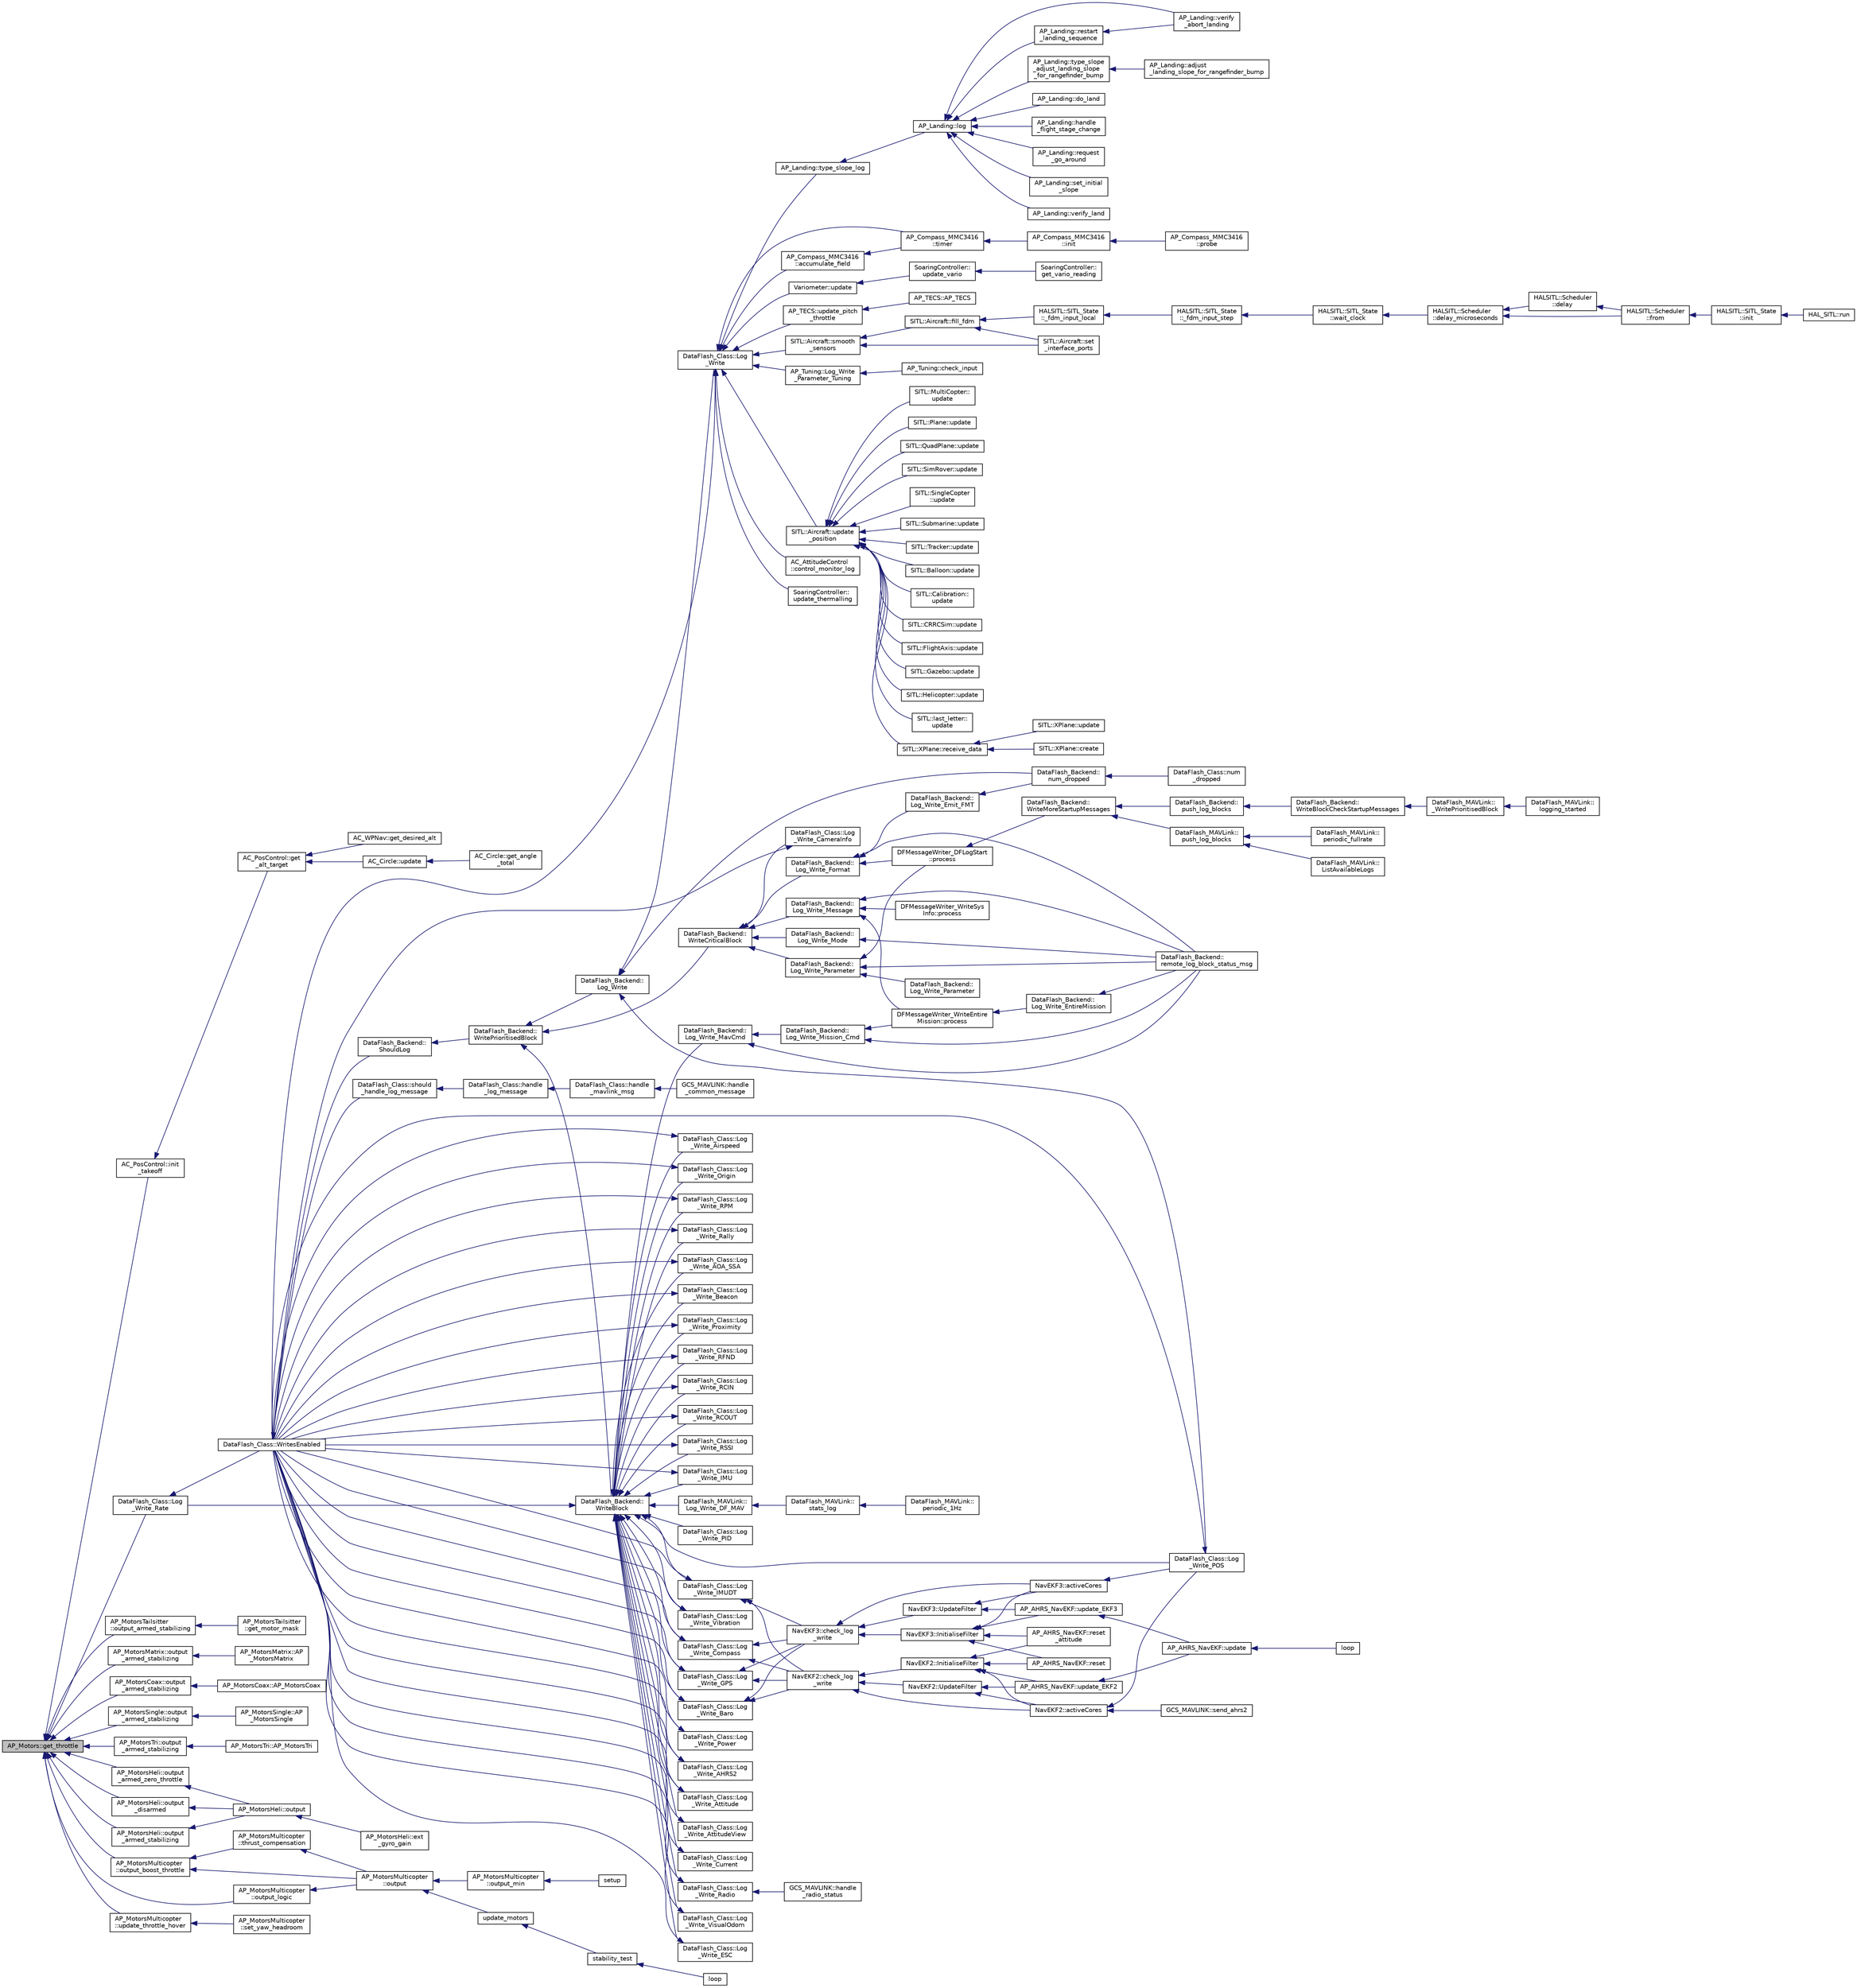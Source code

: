 digraph "AP_Motors::get_throttle"
{
 // INTERACTIVE_SVG=YES
  edge [fontname="Helvetica",fontsize="10",labelfontname="Helvetica",labelfontsize="10"];
  node [fontname="Helvetica",fontsize="10",shape=record];
  rankdir="LR";
  Node1 [label="AP_Motors::get_throttle",height=0.2,width=0.4,color="black", fillcolor="grey75", style="filled", fontcolor="black"];
  Node1 -> Node2 [dir="back",color="midnightblue",fontsize="10",style="solid",fontname="Helvetica"];
  Node2 [label="AC_PosControl::init\l_takeoff",height=0.2,width=0.4,color="black", fillcolor="white", style="filled",URL="$classAC__PosControl.html#abd590af4985586d33e4623adf76e7536",tooltip="init_takeoff - initialises target altitude if we are taking off "];
  Node2 -> Node3 [dir="back",color="midnightblue",fontsize="10",style="solid",fontname="Helvetica"];
  Node3 [label="AC_PosControl::get\l_alt_target",height=0.2,width=0.4,color="black", fillcolor="white", style="filled",URL="$classAC__PosControl.html#a9113b44ed876dd2d9a326eb59f3d625a"];
  Node3 -> Node4 [dir="back",color="midnightblue",fontsize="10",style="solid",fontname="Helvetica"];
  Node4 [label="AC_WPNav::get_desired_alt",height=0.2,width=0.4,color="black", fillcolor="white", style="filled",URL="$classAC__WPNav.html#a8542028b741ca81881b9e00d42cc2eea",tooltip="get_desired_alt - get desired altitude (in cm above home) from loiter or wp controller which should b..."];
  Node3 -> Node5 [dir="back",color="midnightblue",fontsize="10",style="solid",fontname="Helvetica"];
  Node5 [label="AC_Circle::update",height=0.2,width=0.4,color="black", fillcolor="white", style="filled",URL="$classAC__Circle.html#ad28205982ae7bc5f1e72f5285696c99b",tooltip="update - update circle controller "];
  Node5 -> Node6 [dir="back",color="midnightblue",fontsize="10",style="solid",fontname="Helvetica"];
  Node6 [label="AC_Circle::get_angle\l_total",height=0.2,width=0.4,color="black", fillcolor="white", style="filled",URL="$classAC__Circle.html#a176fe6b798510eb180d35f62d7f6487c",tooltip="get_angle_total - return total angle in radians that vehicle has circled "];
  Node1 -> Node7 [dir="back",color="midnightblue",fontsize="10",style="solid",fontname="Helvetica"];
  Node7 [label="DataFlash_Class::Log\l_Write_Rate",height=0.2,width=0.4,color="black", fillcolor="white", style="filled",URL="$classDataFlash__Class.html#a5db08f0e524269d5b88c5919424af11c"];
  Node7 -> Node8 [dir="back",color="midnightblue",fontsize="10",style="solid",fontname="Helvetica"];
  Node8 [label="DataFlash_Class::WritesEnabled",height=0.2,width=0.4,color="black", fillcolor="white", style="filled",URL="$classDataFlash__Class.html#a680528ccef337901407a125439e1f397"];
  Node8 -> Node9 [dir="back",color="midnightblue",fontsize="10",style="solid",fontname="Helvetica"];
  Node9 [label="DataFlash_Backend::\lShouldLog",height=0.2,width=0.4,color="black", fillcolor="white", style="filled",URL="$classDataFlash__Backend.html#ae29c274eff677e46bb9e404656194789"];
  Node9 -> Node10 [dir="back",color="midnightblue",fontsize="10",style="solid",fontname="Helvetica"];
  Node10 [label="DataFlash_Backend::\lWritePrioritisedBlock",height=0.2,width=0.4,color="black", fillcolor="white", style="filled",URL="$classDataFlash__Backend.html#a70bd07e118265442caab0d742cb06abc"];
  Node10 -> Node11 [dir="back",color="midnightblue",fontsize="10",style="solid",fontname="Helvetica"];
  Node11 [label="DataFlash_Backend::\lLog_Write",height=0.2,width=0.4,color="black", fillcolor="white", style="filled",URL="$classDataFlash__Backend.html#a701111d46c96bfab23971267f325ddd3"];
  Node11 -> Node12 [dir="back",color="midnightblue",fontsize="10",style="solid",fontname="Helvetica"];
  Node12 [label="DataFlash_Class::Log\l_Write",height=0.2,width=0.4,color="black", fillcolor="white", style="filled",URL="$classDataFlash__Class.html#a379c836ed19feeac263fcd994b60226b"];
  Node12 -> Node13 [dir="back",color="midnightblue",fontsize="10",style="solid",fontname="Helvetica"];
  Node13 [label="AC_AttitudeControl\l::control_monitor_log",height=0.2,width=0.4,color="black", fillcolor="white", style="filled",URL="$classAC__AttitudeControl.html#a24124a33c8cd7a9cd575d0c16a1e2d5b"];
  Node12 -> Node14 [dir="back",color="midnightblue",fontsize="10",style="solid",fontname="Helvetica"];
  Node14 [label="AP_Compass_MMC3416\l::timer",height=0.2,width=0.4,color="black", fillcolor="white", style="filled",URL="$classAP__Compass__MMC3416.html#a8b5b61173af45f3892c51bbeda783190"];
  Node14 -> Node15 [dir="back",color="midnightblue",fontsize="10",style="solid",fontname="Helvetica"];
  Node15 [label="AP_Compass_MMC3416\l::init",height=0.2,width=0.4,color="black", fillcolor="white", style="filled",URL="$classAP__Compass__MMC3416.html#af9749d12b13a50641e4c2b7b8b702ac2"];
  Node15 -> Node16 [dir="back",color="midnightblue",fontsize="10",style="solid",fontname="Helvetica"];
  Node16 [label="AP_Compass_MMC3416\l::probe",height=0.2,width=0.4,color="black", fillcolor="white", style="filled",URL="$classAP__Compass__MMC3416.html#a45317bd66ff02b0b69e17221ff572261"];
  Node12 -> Node17 [dir="back",color="midnightblue",fontsize="10",style="solid",fontname="Helvetica"];
  Node17 [label="AP_Compass_MMC3416\l::accumulate_field",height=0.2,width=0.4,color="black", fillcolor="white", style="filled",URL="$classAP__Compass__MMC3416.html#aa81525e474696e469db55ad9712a1b4f"];
  Node17 -> Node14 [dir="back",color="midnightblue",fontsize="10",style="solid",fontname="Helvetica"];
  Node12 -> Node18 [dir="back",color="midnightblue",fontsize="10",style="solid",fontname="Helvetica"];
  Node18 [label="AP_Landing::type_slope_log",height=0.2,width=0.4,color="black", fillcolor="white", style="filled",URL="$classAP__Landing.html#ac0b5a7424b989984441d47159f9e691c"];
  Node18 -> Node19 [dir="back",color="midnightblue",fontsize="10",style="solid",fontname="Helvetica"];
  Node19 [label="AP_Landing::log",height=0.2,width=0.4,color="black", fillcolor="white", style="filled",URL="$classAP__Landing.html#afbaa15e50629185cb1c1dcb1c41289d8"];
  Node19 -> Node20 [dir="back",color="midnightblue",fontsize="10",style="solid",fontname="Helvetica"];
  Node20 [label="AP_Landing::do_land",height=0.2,width=0.4,color="black", fillcolor="white", style="filled",URL="$classAP__Landing.html#ac7cb51eaa69d1bed262223b56ee2c4ce"];
  Node19 -> Node21 [dir="back",color="midnightblue",fontsize="10",style="solid",fontname="Helvetica"];
  Node21 [label="AP_Landing::handle\l_flight_stage_change",height=0.2,width=0.4,color="black", fillcolor="white", style="filled",URL="$classAP__Landing.html#a9f6d861fd1bf8df96c061931179095c0"];
  Node19 -> Node22 [dir="back",color="midnightblue",fontsize="10",style="solid",fontname="Helvetica"];
  Node22 [label="AP_Landing::request\l_go_around",height=0.2,width=0.4,color="black", fillcolor="white", style="filled",URL="$classAP__Landing.html#afc506451afaaca18bebe5746f1caf448"];
  Node19 -> Node23 [dir="back",color="midnightblue",fontsize="10",style="solid",fontname="Helvetica"];
  Node23 [label="AP_Landing::restart\l_landing_sequence",height=0.2,width=0.4,color="black", fillcolor="white", style="filled",URL="$classAP__Landing.html#a4cb652398231c274e6061aa6b211366b"];
  Node23 -> Node24 [dir="back",color="midnightblue",fontsize="10",style="solid",fontname="Helvetica"];
  Node24 [label="AP_Landing::verify\l_abort_landing",height=0.2,width=0.4,color="black", fillcolor="white", style="filled",URL="$classAP__Landing.html#a23d5d937afe630bfa1d3eeea5d767e4b"];
  Node19 -> Node25 [dir="back",color="midnightblue",fontsize="10",style="solid",fontname="Helvetica"];
  Node25 [label="AP_Landing::set_initial\l_slope",height=0.2,width=0.4,color="black", fillcolor="white", style="filled",URL="$classAP__Landing.html#a7e905f0cb574cb49a778b18906362736"];
  Node19 -> Node26 [dir="back",color="midnightblue",fontsize="10",style="solid",fontname="Helvetica"];
  Node26 [label="AP_Landing::type_slope\l_adjust_landing_slope\l_for_rangefinder_bump",height=0.2,width=0.4,color="black", fillcolor="white", style="filled",URL="$classAP__Landing.html#a68317a4d27e65aadc7013a9363da5ce3"];
  Node26 -> Node27 [dir="back",color="midnightblue",fontsize="10",style="solid",fontname="Helvetica"];
  Node27 [label="AP_Landing::adjust\l_landing_slope_for_rangefinder_bump",height=0.2,width=0.4,color="black", fillcolor="white", style="filled",URL="$classAP__Landing.html#aca701ba52726269447500bdf654b3b10"];
  Node19 -> Node24 [dir="back",color="midnightblue",fontsize="10",style="solid",fontname="Helvetica"];
  Node19 -> Node28 [dir="back",color="midnightblue",fontsize="10",style="solid",fontname="Helvetica"];
  Node28 [label="AP_Landing::verify_land",height=0.2,width=0.4,color="black", fillcolor="white", style="filled",URL="$classAP__Landing.html#afdbc34de818b9cb366336c23660fd495"];
  Node12 -> Node29 [dir="back",color="midnightblue",fontsize="10",style="solid",fontname="Helvetica"];
  Node29 [label="SoaringController::\lupdate_thermalling",height=0.2,width=0.4,color="black", fillcolor="white", style="filled",URL="$classSoaringController.html#abfbc693fd6c93da20fb098aedf6fd596"];
  Node12 -> Node30 [dir="back",color="midnightblue",fontsize="10",style="solid",fontname="Helvetica"];
  Node30 [label="Variometer::update",height=0.2,width=0.4,color="black", fillcolor="white", style="filled",URL="$classVariometer.html#ae8429634659d6e7f64a64992380e7b2b"];
  Node30 -> Node31 [dir="back",color="midnightblue",fontsize="10",style="solid",fontname="Helvetica"];
  Node31 [label="SoaringController::\lupdate_vario",height=0.2,width=0.4,color="black", fillcolor="white", style="filled",URL="$classSoaringController.html#a7adf701742d2ba2f2e699b9e3ce1b955"];
  Node31 -> Node32 [dir="back",color="midnightblue",fontsize="10",style="solid",fontname="Helvetica"];
  Node32 [label="SoaringController::\lget_vario_reading",height=0.2,width=0.4,color="black", fillcolor="white", style="filled",URL="$classSoaringController.html#aea41b313738070dceb7c4953d4873342"];
  Node12 -> Node33 [dir="back",color="midnightblue",fontsize="10",style="solid",fontname="Helvetica"];
  Node33 [label="AP_TECS::update_pitch\l_throttle",height=0.2,width=0.4,color="black", fillcolor="white", style="filled",URL="$classAP__TECS.html#ad9fdee521b36fe15ab8ab06a35717c5a"];
  Node33 -> Node34 [dir="back",color="midnightblue",fontsize="10",style="solid",fontname="Helvetica"];
  Node34 [label="AP_TECS::AP_TECS",height=0.2,width=0.4,color="black", fillcolor="white", style="filled",URL="$classAP__TECS.html#a01d6d2b6f4c4151838115b13020d8990"];
  Node12 -> Node35 [dir="back",color="midnightblue",fontsize="10",style="solid",fontname="Helvetica"];
  Node35 [label="AP_Tuning::Log_Write\l_Parameter_Tuning",height=0.2,width=0.4,color="black", fillcolor="white", style="filled",URL="$classAP__Tuning.html#abc35074ce5f7c46fbbc644d80c3dc15a"];
  Node35 -> Node36 [dir="back",color="midnightblue",fontsize="10",style="solid",fontname="Helvetica"];
  Node36 [label="AP_Tuning::check_input",height=0.2,width=0.4,color="black", fillcolor="white", style="filled",URL="$classAP__Tuning.html#a26bf8c5e3711e547ce95654ca285fecb"];
  Node12 -> Node8 [dir="back",color="midnightblue",fontsize="10",style="solid",fontname="Helvetica"];
  Node12 -> Node37 [dir="back",color="midnightblue",fontsize="10",style="solid",fontname="Helvetica"];
  Node37 [label="SITL::Aircraft::update\l_position",height=0.2,width=0.4,color="black", fillcolor="white", style="filled",URL="$classSITL_1_1Aircraft.html#a4a72b2c0617cf55b24b062daaae685b9"];
  Node37 -> Node38 [dir="back",color="midnightblue",fontsize="10",style="solid",fontname="Helvetica"];
  Node38 [label="SITL::Balloon::update",height=0.2,width=0.4,color="black", fillcolor="white", style="filled",URL="$classSITL_1_1Balloon.html#a34f5716a3c9ba0805d89dc36656ae90c"];
  Node37 -> Node39 [dir="back",color="midnightblue",fontsize="10",style="solid",fontname="Helvetica"];
  Node39 [label="SITL::Calibration::\lupdate",height=0.2,width=0.4,color="black", fillcolor="white", style="filled",URL="$classSITL_1_1Calibration.html#a0c3f60adfbc5d68ae425883af18b62f4"];
  Node37 -> Node40 [dir="back",color="midnightblue",fontsize="10",style="solid",fontname="Helvetica"];
  Node40 [label="SITL::CRRCSim::update",height=0.2,width=0.4,color="black", fillcolor="white", style="filled",URL="$classSITL_1_1CRRCSim.html#ada236d396837feb2c5efe885ea504f87"];
  Node37 -> Node41 [dir="back",color="midnightblue",fontsize="10",style="solid",fontname="Helvetica"];
  Node41 [label="SITL::FlightAxis::update",height=0.2,width=0.4,color="black", fillcolor="white", style="filled",URL="$classSITL_1_1FlightAxis.html#abea39b8171735bf99ad90267f6be4c42"];
  Node37 -> Node42 [dir="back",color="midnightblue",fontsize="10",style="solid",fontname="Helvetica"];
  Node42 [label="SITL::Gazebo::update",height=0.2,width=0.4,color="black", fillcolor="white", style="filled",URL="$classSITL_1_1Gazebo.html#a120a541070549b98ba4740c91abf97a7"];
  Node37 -> Node43 [dir="back",color="midnightblue",fontsize="10",style="solid",fontname="Helvetica"];
  Node43 [label="SITL::Helicopter::update",height=0.2,width=0.4,color="black", fillcolor="white", style="filled",URL="$classSITL_1_1Helicopter.html#a0e8602ead0fe804552ab7ade9a1b171e"];
  Node37 -> Node44 [dir="back",color="midnightblue",fontsize="10",style="solid",fontname="Helvetica"];
  Node44 [label="SITL::last_letter::\lupdate",height=0.2,width=0.4,color="black", fillcolor="white", style="filled",URL="$classSITL_1_1last__letter.html#ae4e6d3acea9730faa873e8d25b876d19"];
  Node37 -> Node45 [dir="back",color="midnightblue",fontsize="10",style="solid",fontname="Helvetica"];
  Node45 [label="SITL::MultiCopter::\lupdate",height=0.2,width=0.4,color="black", fillcolor="white", style="filled",URL="$classSITL_1_1MultiCopter.html#ad4df8bcd20625ce425cc9d73f9aa6a20"];
  Node37 -> Node46 [dir="back",color="midnightblue",fontsize="10",style="solid",fontname="Helvetica"];
  Node46 [label="SITL::Plane::update",height=0.2,width=0.4,color="black", fillcolor="white", style="filled",URL="$classSITL_1_1Plane.html#a7852409df29e250b1903384d1446930c"];
  Node37 -> Node47 [dir="back",color="midnightblue",fontsize="10",style="solid",fontname="Helvetica"];
  Node47 [label="SITL::QuadPlane::update",height=0.2,width=0.4,color="black", fillcolor="white", style="filled",URL="$classSITL_1_1QuadPlane.html#af9068f0de1894f5afc49481c869e3b6c"];
  Node37 -> Node48 [dir="back",color="midnightblue",fontsize="10",style="solid",fontname="Helvetica"];
  Node48 [label="SITL::SimRover::update",height=0.2,width=0.4,color="black", fillcolor="white", style="filled",URL="$classSITL_1_1SimRover.html#a0692a116e9c7cff78adb0b08b0d571b2"];
  Node37 -> Node49 [dir="back",color="midnightblue",fontsize="10",style="solid",fontname="Helvetica"];
  Node49 [label="SITL::SingleCopter\l::update",height=0.2,width=0.4,color="black", fillcolor="white", style="filled",URL="$classSITL_1_1SingleCopter.html#a07d0997518b86260a6a80b914733d7b5"];
  Node37 -> Node50 [dir="back",color="midnightblue",fontsize="10",style="solid",fontname="Helvetica"];
  Node50 [label="SITL::Submarine::update",height=0.2,width=0.4,color="black", fillcolor="white", style="filled",URL="$classSITL_1_1Submarine.html#ae172876dbb527df84dfb38c9fa383878"];
  Node37 -> Node51 [dir="back",color="midnightblue",fontsize="10",style="solid",fontname="Helvetica"];
  Node51 [label="SITL::Tracker::update",height=0.2,width=0.4,color="black", fillcolor="white", style="filled",URL="$classSITL_1_1Tracker.html#aa2d26c0841ead98b60a9291eb4d74b71"];
  Node37 -> Node52 [dir="back",color="midnightblue",fontsize="10",style="solid",fontname="Helvetica"];
  Node52 [label="SITL::XPlane::receive_data",height=0.2,width=0.4,color="black", fillcolor="white", style="filled",URL="$classSITL_1_1XPlane.html#ab30e1d12c7ebc3699a29f3442804a68b"];
  Node52 -> Node53 [dir="back",color="midnightblue",fontsize="10",style="solid",fontname="Helvetica"];
  Node53 [label="SITL::XPlane::update",height=0.2,width=0.4,color="black", fillcolor="white", style="filled",URL="$classSITL_1_1XPlane.html#abc5e72c8fd3445fcb19b6b1d42ec9970"];
  Node52 -> Node54 [dir="back",color="midnightblue",fontsize="10",style="solid",fontname="Helvetica"];
  Node54 [label="SITL::XPlane::create",height=0.2,width=0.4,color="black", fillcolor="white", style="filled",URL="$classSITL_1_1XPlane.html#a5cbab32f016edeff5108ded953c17cbe"];
  Node12 -> Node55 [dir="back",color="midnightblue",fontsize="10",style="solid",fontname="Helvetica"];
  Node55 [label="SITL::Aircraft::smooth\l_sensors",height=0.2,width=0.4,color="black", fillcolor="white", style="filled",URL="$classSITL_1_1Aircraft.html#a8b835df207c22a4d9bc24b14525ce968"];
  Node55 -> Node56 [dir="back",color="midnightblue",fontsize="10",style="solid",fontname="Helvetica"];
  Node56 [label="SITL::Aircraft::fill_fdm",height=0.2,width=0.4,color="black", fillcolor="white", style="filled",URL="$classSITL_1_1Aircraft.html#a07b38044e8a77d5f48db38e9913e06db"];
  Node56 -> Node57 [dir="back",color="midnightblue",fontsize="10",style="solid",fontname="Helvetica"];
  Node57 [label="HALSITL::SITL_State\l::_fdm_input_local",height=0.2,width=0.4,color="black", fillcolor="white", style="filled",URL="$classHALSITL_1_1SITL__State.html#a141fe78b0702ab2f2ac4cafc221fdb97"];
  Node57 -> Node58 [dir="back",color="midnightblue",fontsize="10",style="solid",fontname="Helvetica"];
  Node58 [label="HALSITL::SITL_State\l::_fdm_input_step",height=0.2,width=0.4,color="black", fillcolor="white", style="filled",URL="$classHALSITL_1_1SITL__State.html#ae31c93a26ca780bb508dded2498e2e93"];
  Node58 -> Node59 [dir="back",color="midnightblue",fontsize="10",style="solid",fontname="Helvetica"];
  Node59 [label="HALSITL::SITL_State\l::wait_clock",height=0.2,width=0.4,color="black", fillcolor="white", style="filled",URL="$classHALSITL_1_1SITL__State.html#a3eeaf330efded46259bbf64fc53e6b9f"];
  Node59 -> Node60 [dir="back",color="midnightblue",fontsize="10",style="solid",fontname="Helvetica"];
  Node60 [label="HALSITL::Scheduler\l::delay_microseconds",height=0.2,width=0.4,color="black", fillcolor="white", style="filled",URL="$classHALSITL_1_1Scheduler.html#a4cffd5bcba0175bf49c7aa75ff3bf09a"];
  Node60 -> Node61 [dir="back",color="midnightblue",fontsize="10",style="solid",fontname="Helvetica"];
  Node61 [label="HALSITL::Scheduler\l::from",height=0.2,width=0.4,color="black", fillcolor="white", style="filled",URL="$classHALSITL_1_1Scheduler.html#a2c3ea70328333081349821921242cb39"];
  Node61 -> Node62 [dir="back",color="midnightblue",fontsize="10",style="solid",fontname="Helvetica"];
  Node62 [label="HALSITL::SITL_State\l::init",height=0.2,width=0.4,color="black", fillcolor="white", style="filled",URL="$classHALSITL_1_1SITL__State.html#a7059cb4e279007aae9b06757a68c15af"];
  Node62 -> Node63 [dir="back",color="midnightblue",fontsize="10",style="solid",fontname="Helvetica"];
  Node63 [label="HAL_SITL::run",height=0.2,width=0.4,color="black", fillcolor="white", style="filled",URL="$classHAL__SITL.html#add0e35ac5a212a6b187c55186c8f026a"];
  Node60 -> Node64 [dir="back",color="midnightblue",fontsize="10",style="solid",fontname="Helvetica"];
  Node64 [label="HALSITL::Scheduler\l::delay",height=0.2,width=0.4,color="black", fillcolor="white", style="filled",URL="$classHALSITL_1_1Scheduler.html#a14f3239ecbb9889823b20dc9de655c2f"];
  Node64 -> Node61 [dir="back",color="midnightblue",fontsize="10",style="solid",fontname="Helvetica"];
  Node56 -> Node65 [dir="back",color="midnightblue",fontsize="10",style="solid",fontname="Helvetica"];
  Node65 [label="SITL::Aircraft::set\l_interface_ports",height=0.2,width=0.4,color="black", fillcolor="white", style="filled",URL="$classSITL_1_1Aircraft.html#a061f04e9f5bc75cc1f250a4e7c3d8421"];
  Node55 -> Node65 [dir="back",color="midnightblue",fontsize="10",style="solid",fontname="Helvetica"];
  Node11 -> Node66 [dir="back",color="midnightblue",fontsize="10",style="solid",fontname="Helvetica"];
  Node66 [label="DataFlash_Backend::\lnum_dropped",height=0.2,width=0.4,color="black", fillcolor="white", style="filled",URL="$classDataFlash__Backend.html#a944c1f573e2cd12e7ff491d48898d446"];
  Node66 -> Node67 [dir="back",color="midnightblue",fontsize="10",style="solid",fontname="Helvetica"];
  Node67 [label="DataFlash_Class::num\l_dropped",height=0.2,width=0.4,color="black", fillcolor="white", style="filled",URL="$classDataFlash__Class.html#a3b01d9a49c319ca3995df9b1649b9249"];
  Node11 -> Node68 [dir="back",color="midnightblue",fontsize="10",style="solid",fontname="Helvetica"];
  Node68 [label="DataFlash_Class::Log\l_Write_POS",height=0.2,width=0.4,color="black", fillcolor="white", style="filled",URL="$classDataFlash__Class.html#a46e58faaa53c44516433f6bb7bde4163"];
  Node68 -> Node8 [dir="back",color="midnightblue",fontsize="10",style="solid",fontname="Helvetica"];
  Node10 -> Node69 [dir="back",color="midnightblue",fontsize="10",style="solid",fontname="Helvetica"];
  Node69 [label="DataFlash_Backend::\lWriteBlock",height=0.2,width=0.4,color="black", fillcolor="white", style="filled",URL="$classDataFlash__Backend.html#aed94b3ad1fd7333ddd7c2e20c3433d52"];
  Node69 -> Node70 [dir="back",color="midnightblue",fontsize="10",style="solid",fontname="Helvetica"];
  Node70 [label="DataFlash_MAVLink::\lLog_Write_DF_MAV",height=0.2,width=0.4,color="black", fillcolor="white", style="filled",URL="$classDataFlash__MAVLink.html#a4e95e48809d7011702476e879415d96c"];
  Node70 -> Node71 [dir="back",color="midnightblue",fontsize="10",style="solid",fontname="Helvetica"];
  Node71 [label="DataFlash_MAVLink::\lstats_log",height=0.2,width=0.4,color="black", fillcolor="white", style="filled",URL="$classDataFlash__MAVLink.html#af0e5de77619126d8d8d1dd06a389717d"];
  Node71 -> Node72 [dir="back",color="midnightblue",fontsize="10",style="solid",fontname="Helvetica"];
  Node72 [label="DataFlash_MAVLink::\lperiodic_1Hz",height=0.2,width=0.4,color="black", fillcolor="white", style="filled",URL="$classDataFlash__MAVLink.html#aff8ee53b8fbc202ef153f112dade8f21"];
  Node69 -> Node73 [dir="back",color="midnightblue",fontsize="10",style="solid",fontname="Helvetica"];
  Node73 [label="DataFlash_Class::Log\l_Write_GPS",height=0.2,width=0.4,color="black", fillcolor="white", style="filled",URL="$classDataFlash__Class.html#a8a9087dec83092f0ea67b6741ff9f32e"];
  Node73 -> Node74 [dir="back",color="midnightblue",fontsize="10",style="solid",fontname="Helvetica"];
  Node74 [label="NavEKF2::check_log\l_write",height=0.2,width=0.4,color="black", fillcolor="white", style="filled",URL="$classNavEKF2.html#a124df957952b2cb0c04e4318a173f67a"];
  Node74 -> Node75 [dir="back",color="midnightblue",fontsize="10",style="solid",fontname="Helvetica"];
  Node75 [label="NavEKF2::InitialiseFilter",height=0.2,width=0.4,color="black", fillcolor="white", style="filled",URL="$classNavEKF2.html#a9c447b8d84abf2dfc845ddbbbad46a2b"];
  Node75 -> Node76 [dir="back",color="midnightblue",fontsize="10",style="solid",fontname="Helvetica"];
  Node76 [label="AP_AHRS_NavEKF::update_EKF2",height=0.2,width=0.4,color="black", fillcolor="white", style="filled",URL="$classAP__AHRS__NavEKF.html#a0187c6d3d4348b002a204c05d3e94b07"];
  Node76 -> Node77 [dir="back",color="midnightblue",fontsize="10",style="solid",fontname="Helvetica"];
  Node77 [label="AP_AHRS_NavEKF::update",height=0.2,width=0.4,color="black", fillcolor="white", style="filled",URL="$classAP__AHRS__NavEKF.html#ac8111979c5dc37a55b2c50818534ea52"];
  Node77 -> Node78 [dir="back",color="midnightblue",fontsize="10",style="solid",fontname="Helvetica"];
  Node78 [label="loop",height=0.2,width=0.4,color="black", fillcolor="white", style="filled",URL="$AHRS__Test_8cpp.html#afe461d27b9c48d5921c00d521181f12f"];
  Node75 -> Node79 [dir="back",color="midnightblue",fontsize="10",style="solid",fontname="Helvetica"];
  Node79 [label="AP_AHRS_NavEKF::reset",height=0.2,width=0.4,color="black", fillcolor="white", style="filled",URL="$classAP__AHRS__NavEKF.html#a532ff0df024a4537e5a108c42ba405a7"];
  Node75 -> Node80 [dir="back",color="midnightblue",fontsize="10",style="solid",fontname="Helvetica"];
  Node80 [label="AP_AHRS_NavEKF::reset\l_attitude",height=0.2,width=0.4,color="black", fillcolor="white", style="filled",URL="$classAP__AHRS__NavEKF.html#a9bd3c7f1793a48cd0d736b19fbfaf19a"];
  Node75 -> Node81 [dir="back",color="midnightblue",fontsize="10",style="solid",fontname="Helvetica"];
  Node81 [label="NavEKF2::activeCores",height=0.2,width=0.4,color="black", fillcolor="white", style="filled",URL="$classNavEKF2.html#ab18af2714c15fcf190493c01e2a28c73"];
  Node81 -> Node68 [dir="back",color="midnightblue",fontsize="10",style="solid",fontname="Helvetica"];
  Node81 -> Node82 [dir="back",color="midnightblue",fontsize="10",style="solid",fontname="Helvetica"];
  Node82 [label="GCS_MAVLINK::send_ahrs2",height=0.2,width=0.4,color="black", fillcolor="white", style="filled",URL="$structGCS__MAVLINK.html#a558ba3447048b78cb9dde460053e2741"];
  Node74 -> Node83 [dir="back",color="midnightblue",fontsize="10",style="solid",fontname="Helvetica"];
  Node83 [label="NavEKF2::UpdateFilter",height=0.2,width=0.4,color="black", fillcolor="white", style="filled",URL="$classNavEKF2.html#a72815b1bbd9d7ceb0ff7ae52d14516df"];
  Node83 -> Node76 [dir="back",color="midnightblue",fontsize="10",style="solid",fontname="Helvetica"];
  Node83 -> Node81 [dir="back",color="midnightblue",fontsize="10",style="solid",fontname="Helvetica"];
  Node74 -> Node81 [dir="back",color="midnightblue",fontsize="10",style="solid",fontname="Helvetica"];
  Node73 -> Node84 [dir="back",color="midnightblue",fontsize="10",style="solid",fontname="Helvetica"];
  Node84 [label="NavEKF3::check_log\l_write",height=0.2,width=0.4,color="black", fillcolor="white", style="filled",URL="$classNavEKF3.html#afa5a1b626563d35ad95545e8f056214b"];
  Node84 -> Node85 [dir="back",color="midnightblue",fontsize="10",style="solid",fontname="Helvetica"];
  Node85 [label="NavEKF3::InitialiseFilter",height=0.2,width=0.4,color="black", fillcolor="white", style="filled",URL="$classNavEKF3.html#a07f064fa513fbb6e7188141904f3b5b5"];
  Node85 -> Node86 [dir="back",color="midnightblue",fontsize="10",style="solid",fontname="Helvetica"];
  Node86 [label="AP_AHRS_NavEKF::update_EKF3",height=0.2,width=0.4,color="black", fillcolor="white", style="filled",URL="$classAP__AHRS__NavEKF.html#a324160404f12959e955554f5aed26459"];
  Node86 -> Node77 [dir="back",color="midnightblue",fontsize="10",style="solid",fontname="Helvetica"];
  Node85 -> Node79 [dir="back",color="midnightblue",fontsize="10",style="solid",fontname="Helvetica"];
  Node85 -> Node80 [dir="back",color="midnightblue",fontsize="10",style="solid",fontname="Helvetica"];
  Node85 -> Node87 [dir="back",color="midnightblue",fontsize="10",style="solid",fontname="Helvetica"];
  Node87 [label="NavEKF3::activeCores",height=0.2,width=0.4,color="black", fillcolor="white", style="filled",URL="$classNavEKF3.html#a3e1f50ad977a17222fcd7a6851b0f2ec"];
  Node87 -> Node68 [dir="back",color="midnightblue",fontsize="10",style="solid",fontname="Helvetica"];
  Node84 -> Node88 [dir="back",color="midnightblue",fontsize="10",style="solid",fontname="Helvetica"];
  Node88 [label="NavEKF3::UpdateFilter",height=0.2,width=0.4,color="black", fillcolor="white", style="filled",URL="$classNavEKF3.html#a477020fcf29376e0c2205dbf79728104"];
  Node88 -> Node86 [dir="back",color="midnightblue",fontsize="10",style="solid",fontname="Helvetica"];
  Node88 -> Node87 [dir="back",color="midnightblue",fontsize="10",style="solid",fontname="Helvetica"];
  Node84 -> Node87 [dir="back",color="midnightblue",fontsize="10",style="solid",fontname="Helvetica"];
  Node73 -> Node8 [dir="back",color="midnightblue",fontsize="10",style="solid",fontname="Helvetica"];
  Node69 -> Node89 [dir="back",color="midnightblue",fontsize="10",style="solid",fontname="Helvetica"];
  Node89 [label="DataFlash_Class::Log\l_Write_RFND",height=0.2,width=0.4,color="black", fillcolor="white", style="filled",URL="$classDataFlash__Class.html#af0a21d8a256a8e1e6f9da5566cc5a168"];
  Node89 -> Node8 [dir="back",color="midnightblue",fontsize="10",style="solid",fontname="Helvetica"];
  Node69 -> Node90 [dir="back",color="midnightblue",fontsize="10",style="solid",fontname="Helvetica"];
  Node90 [label="DataFlash_Class::Log\l_Write_RCIN",height=0.2,width=0.4,color="black", fillcolor="white", style="filled",URL="$classDataFlash__Class.html#ae3cb0f9ab8db6bcced3f504a2a767081"];
  Node90 -> Node8 [dir="back",color="midnightblue",fontsize="10",style="solid",fontname="Helvetica"];
  Node69 -> Node91 [dir="back",color="midnightblue",fontsize="10",style="solid",fontname="Helvetica"];
  Node91 [label="DataFlash_Class::Log\l_Write_RCOUT",height=0.2,width=0.4,color="black", fillcolor="white", style="filled",URL="$classDataFlash__Class.html#a365196ae7546b5065934ffbdb91066e5"];
  Node91 -> Node8 [dir="back",color="midnightblue",fontsize="10",style="solid",fontname="Helvetica"];
  Node69 -> Node92 [dir="back",color="midnightblue",fontsize="10",style="solid",fontname="Helvetica"];
  Node92 [label="DataFlash_Class::Log\l_Write_RSSI",height=0.2,width=0.4,color="black", fillcolor="white", style="filled",URL="$classDataFlash__Class.html#ab89b9493bafe090db104589de9bc100c"];
  Node92 -> Node8 [dir="back",color="midnightblue",fontsize="10",style="solid",fontname="Helvetica"];
  Node69 -> Node93 [dir="back",color="midnightblue",fontsize="10",style="solid",fontname="Helvetica"];
  Node93 [label="DataFlash_Class::Log\l_Write_Baro",height=0.2,width=0.4,color="black", fillcolor="white", style="filled",URL="$classDataFlash__Class.html#a4a12c2f2025e0a63d6ec85602857d0cb"];
  Node93 -> Node74 [dir="back",color="midnightblue",fontsize="10",style="solid",fontname="Helvetica"];
  Node93 -> Node84 [dir="back",color="midnightblue",fontsize="10",style="solid",fontname="Helvetica"];
  Node93 -> Node8 [dir="back",color="midnightblue",fontsize="10",style="solid",fontname="Helvetica"];
  Node69 -> Node94 [dir="back",color="midnightblue",fontsize="10",style="solid",fontname="Helvetica"];
  Node94 [label="DataFlash_Class::Log\l_Write_IMU",height=0.2,width=0.4,color="black", fillcolor="white", style="filled",URL="$classDataFlash__Class.html#a805d766e5347af5349e0979a2a07e452"];
  Node94 -> Node8 [dir="back",color="midnightblue",fontsize="10",style="solid",fontname="Helvetica"];
  Node69 -> Node95 [dir="back",color="midnightblue",fontsize="10",style="solid",fontname="Helvetica"];
  Node95 [label="DataFlash_Class::Log\l_Write_IMUDT",height=0.2,width=0.4,color="black", fillcolor="white", style="filled",URL="$classDataFlash__Class.html#a5835f10f0f4c71618a3793d582b3a52a"];
  Node95 -> Node74 [dir="back",color="midnightblue",fontsize="10",style="solid",fontname="Helvetica"];
  Node95 -> Node84 [dir="back",color="midnightblue",fontsize="10",style="solid",fontname="Helvetica"];
  Node95 -> Node8 [dir="back",color="midnightblue",fontsize="10",style="solid",fontname="Helvetica"];
  Node69 -> Node96 [dir="back",color="midnightblue",fontsize="10",style="solid",fontname="Helvetica"];
  Node96 [label="DataFlash_Class::Log\l_Write_Vibration",height=0.2,width=0.4,color="black", fillcolor="white", style="filled",URL="$classDataFlash__Class.html#af3e28f802f9d4f6be01a5283ada628fe"];
  Node96 -> Node8 [dir="back",color="midnightblue",fontsize="10",style="solid",fontname="Helvetica"];
  Node69 -> Node97 [dir="back",color="midnightblue",fontsize="10",style="solid",fontname="Helvetica"];
  Node97 [label="DataFlash_Class::Log\l_Write_Power",height=0.2,width=0.4,color="black", fillcolor="white", style="filled",URL="$classDataFlash__Class.html#a0244745bcbf21252169dbca26be44557"];
  Node97 -> Node8 [dir="back",color="midnightblue",fontsize="10",style="solid",fontname="Helvetica"];
  Node69 -> Node98 [dir="back",color="midnightblue",fontsize="10",style="solid",fontname="Helvetica"];
  Node98 [label="DataFlash_Class::Log\l_Write_AHRS2",height=0.2,width=0.4,color="black", fillcolor="white", style="filled",URL="$classDataFlash__Class.html#ad81bca014959c6b0a6714ea0d83c409f"];
  Node98 -> Node8 [dir="back",color="midnightblue",fontsize="10",style="solid",fontname="Helvetica"];
  Node69 -> Node68 [dir="back",color="midnightblue",fontsize="10",style="solid",fontname="Helvetica"];
  Node69 -> Node99 [dir="back",color="midnightblue",fontsize="10",style="solid",fontname="Helvetica"];
  Node99 [label="DataFlash_Backend::\lLog_Write_MavCmd",height=0.2,width=0.4,color="black", fillcolor="white", style="filled",URL="$classDataFlash__Backend.html#af0dcded34eb71f36ee8f910424be2061"];
  Node99 -> Node100 [dir="back",color="midnightblue",fontsize="10",style="solid",fontname="Helvetica"];
  Node100 [label="DataFlash_Backend::\lremote_log_block_status_msg",height=0.2,width=0.4,color="black", fillcolor="white", style="filled",URL="$classDataFlash__Backend.html#acc06500874549df2b2567f069176506e"];
  Node99 -> Node101 [dir="back",color="midnightblue",fontsize="10",style="solid",fontname="Helvetica"];
  Node101 [label="DataFlash_Backend::\lLog_Write_Mission_Cmd",height=0.2,width=0.4,color="black", fillcolor="white", style="filled",URL="$classDataFlash__Backend.html#a570580fce5fc1f96a9cfd6bb75dd8705"];
  Node101 -> Node100 [dir="back",color="midnightblue",fontsize="10",style="solid",fontname="Helvetica"];
  Node101 -> Node102 [dir="back",color="midnightblue",fontsize="10",style="solid",fontname="Helvetica"];
  Node102 [label="DFMessageWriter_WriteEntire\lMission::process",height=0.2,width=0.4,color="black", fillcolor="white", style="filled",URL="$classDFMessageWriter__WriteEntireMission.html#a157afd1587cb4756d21bfd04bd64fdd1"];
  Node102 -> Node103 [dir="back",color="midnightblue",fontsize="10",style="solid",fontname="Helvetica"];
  Node103 [label="DataFlash_Backend::\lLog_Write_EntireMission",height=0.2,width=0.4,color="black", fillcolor="white", style="filled",URL="$classDataFlash__Backend.html#a2cf7e12a43bb8ebf9aa3ea073e544f40"];
  Node103 -> Node100 [dir="back",color="midnightblue",fontsize="10",style="solid",fontname="Helvetica"];
  Node69 -> Node104 [dir="back",color="midnightblue",fontsize="10",style="solid",fontname="Helvetica"];
  Node104 [label="DataFlash_Class::Log\l_Write_Radio",height=0.2,width=0.4,color="black", fillcolor="white", style="filled",URL="$classDataFlash__Class.html#ae26cdaa597f952193b6be4436d55c7d6"];
  Node104 -> Node8 [dir="back",color="midnightblue",fontsize="10",style="solid",fontname="Helvetica"];
  Node104 -> Node105 [dir="back",color="midnightblue",fontsize="10",style="solid",fontname="Helvetica"];
  Node105 [label="GCS_MAVLINK::handle\l_radio_status",height=0.2,width=0.4,color="black", fillcolor="white", style="filled",URL="$structGCS__MAVLINK.html#a95855cb1b5e848b644d0fdeb1009a031"];
  Node69 -> Node106 [dir="back",color="midnightblue",fontsize="10",style="solid",fontname="Helvetica"];
  Node106 [label="DataFlash_Class::Log\l_Write_Attitude",height=0.2,width=0.4,color="black", fillcolor="white", style="filled",URL="$classDataFlash__Class.html#a100c0458780b38dd0ccc4a7381827b3c"];
  Node106 -> Node8 [dir="back",color="midnightblue",fontsize="10",style="solid",fontname="Helvetica"];
  Node69 -> Node107 [dir="back",color="midnightblue",fontsize="10",style="solid",fontname="Helvetica"];
  Node107 [label="DataFlash_Class::Log\l_Write_AttitudeView",height=0.2,width=0.4,color="black", fillcolor="white", style="filled",URL="$classDataFlash__Class.html#abf48a5cb3c39a255385d3853beb1b5d7"];
  Node107 -> Node8 [dir="back",color="midnightblue",fontsize="10",style="solid",fontname="Helvetica"];
  Node69 -> Node108 [dir="back",color="midnightblue",fontsize="10",style="solid",fontname="Helvetica"];
  Node108 [label="DataFlash_Class::Log\l_Write_Current",height=0.2,width=0.4,color="black", fillcolor="white", style="filled",URL="$classDataFlash__Class.html#a6bc40fe7e7fd0b068700d5b89d85a920"];
  Node108 -> Node8 [dir="back",color="midnightblue",fontsize="10",style="solid",fontname="Helvetica"];
  Node69 -> Node109 [dir="back",color="midnightblue",fontsize="10",style="solid",fontname="Helvetica"];
  Node109 [label="DataFlash_Class::Log\l_Write_Compass",height=0.2,width=0.4,color="black", fillcolor="white", style="filled",URL="$classDataFlash__Class.html#a5189adf1c5da47c2149ca1d7baa745d8"];
  Node109 -> Node74 [dir="back",color="midnightblue",fontsize="10",style="solid",fontname="Helvetica"];
  Node109 -> Node84 [dir="back",color="midnightblue",fontsize="10",style="solid",fontname="Helvetica"];
  Node109 -> Node8 [dir="back",color="midnightblue",fontsize="10",style="solid",fontname="Helvetica"];
  Node69 -> Node110 [dir="back",color="midnightblue",fontsize="10",style="solid",fontname="Helvetica"];
  Node110 [label="DataFlash_Class::Log\l_Write_ESC",height=0.2,width=0.4,color="black", fillcolor="white", style="filled",URL="$classDataFlash__Class.html#a90a22bd1a0d9fff2bde1efdf0d0c9575"];
  Node110 -> Node8 [dir="back",color="midnightblue",fontsize="10",style="solid",fontname="Helvetica"];
  Node69 -> Node111 [dir="back",color="midnightblue",fontsize="10",style="solid",fontname="Helvetica"];
  Node111 [label="DataFlash_Class::Log\l_Write_Airspeed",height=0.2,width=0.4,color="black", fillcolor="white", style="filled",URL="$classDataFlash__Class.html#a6a38481f36ae833e7093c41a0e72be31"];
  Node111 -> Node8 [dir="back",color="midnightblue",fontsize="10",style="solid",fontname="Helvetica"];
  Node69 -> Node112 [dir="back",color="midnightblue",fontsize="10",style="solid",fontname="Helvetica"];
  Node112 [label="DataFlash_Class::Log\l_Write_PID",height=0.2,width=0.4,color="black", fillcolor="white", style="filled",URL="$classDataFlash__Class.html#a92d70f9aa906b4a2ad56f88cf04630ce"];
  Node69 -> Node113 [dir="back",color="midnightblue",fontsize="10",style="solid",fontname="Helvetica"];
  Node113 [label="DataFlash_Class::Log\l_Write_Origin",height=0.2,width=0.4,color="black", fillcolor="white", style="filled",URL="$classDataFlash__Class.html#a7c9ea84e9cbfd62bac7f1fac7cafa562"];
  Node113 -> Node8 [dir="back",color="midnightblue",fontsize="10",style="solid",fontname="Helvetica"];
  Node69 -> Node114 [dir="back",color="midnightblue",fontsize="10",style="solid",fontname="Helvetica"];
  Node114 [label="DataFlash_Class::Log\l_Write_RPM",height=0.2,width=0.4,color="black", fillcolor="white", style="filled",URL="$classDataFlash__Class.html#aa5d9034787597e35040f6b9624bf9b6c"];
  Node114 -> Node8 [dir="back",color="midnightblue",fontsize="10",style="solid",fontname="Helvetica"];
  Node69 -> Node7 [dir="back",color="midnightblue",fontsize="10",style="solid",fontname="Helvetica"];
  Node69 -> Node115 [dir="back",color="midnightblue",fontsize="10",style="solid",fontname="Helvetica"];
  Node115 [label="DataFlash_Class::Log\l_Write_Rally",height=0.2,width=0.4,color="black", fillcolor="white", style="filled",URL="$classDataFlash__Class.html#aa4421dde08afcd932ccbe12aef85055d"];
  Node115 -> Node8 [dir="back",color="midnightblue",fontsize="10",style="solid",fontname="Helvetica"];
  Node69 -> Node116 [dir="back",color="midnightblue",fontsize="10",style="solid",fontname="Helvetica"];
  Node116 [label="DataFlash_Class::Log\l_Write_VisualOdom",height=0.2,width=0.4,color="black", fillcolor="white", style="filled",URL="$classDataFlash__Class.html#ab9b4b0869a66719efeef76ea8da2c564"];
  Node116 -> Node8 [dir="back",color="midnightblue",fontsize="10",style="solid",fontname="Helvetica"];
  Node69 -> Node117 [dir="back",color="midnightblue",fontsize="10",style="solid",fontname="Helvetica"];
  Node117 [label="DataFlash_Class::Log\l_Write_AOA_SSA",height=0.2,width=0.4,color="black", fillcolor="white", style="filled",URL="$classDataFlash__Class.html#a07c6e6dc1aeb58b8f3255a63e0d5a430"];
  Node117 -> Node8 [dir="back",color="midnightblue",fontsize="10",style="solid",fontname="Helvetica"];
  Node69 -> Node118 [dir="back",color="midnightblue",fontsize="10",style="solid",fontname="Helvetica"];
  Node118 [label="DataFlash_Class::Log\l_Write_Beacon",height=0.2,width=0.4,color="black", fillcolor="white", style="filled",URL="$classDataFlash__Class.html#abe412cc7c41a691691c24ec560586c45"];
  Node118 -> Node8 [dir="back",color="midnightblue",fontsize="10",style="solid",fontname="Helvetica"];
  Node69 -> Node119 [dir="back",color="midnightblue",fontsize="10",style="solid",fontname="Helvetica"];
  Node119 [label="DataFlash_Class::Log\l_Write_Proximity",height=0.2,width=0.4,color="black", fillcolor="white", style="filled",URL="$classDataFlash__Class.html#adebf82a1c347a2dbcaf366ea32bc3bc5"];
  Node119 -> Node8 [dir="back",color="midnightblue",fontsize="10",style="solid",fontname="Helvetica"];
  Node10 -> Node120 [dir="back",color="midnightblue",fontsize="10",style="solid",fontname="Helvetica"];
  Node120 [label="DataFlash_Backend::\lWriteCriticalBlock",height=0.2,width=0.4,color="black", fillcolor="white", style="filled",URL="$classDataFlash__Backend.html#a5be0a9e566b2b525659756204c3353b7"];
  Node120 -> Node121 [dir="back",color="midnightblue",fontsize="10",style="solid",fontname="Helvetica"];
  Node121 [label="DataFlash_Backend::\lLog_Write_Format",height=0.2,width=0.4,color="black", fillcolor="white", style="filled",URL="$classDataFlash__Backend.html#a33c4294acfcecd5db6c923de11893e45"];
  Node121 -> Node122 [dir="back",color="midnightblue",fontsize="10",style="solid",fontname="Helvetica"];
  Node122 [label="DataFlash_Backend::\lLog_Write_Emit_FMT",height=0.2,width=0.4,color="black", fillcolor="white", style="filled",URL="$classDataFlash__Backend.html#a0ed8c2da3963e144758e4df2f14161f8"];
  Node122 -> Node66 [dir="back",color="midnightblue",fontsize="10",style="solid",fontname="Helvetica"];
  Node121 -> Node100 [dir="back",color="midnightblue",fontsize="10",style="solid",fontname="Helvetica"];
  Node121 -> Node123 [dir="back",color="midnightblue",fontsize="10",style="solid",fontname="Helvetica"];
  Node123 [label="DFMessageWriter_DFLogStart\l::process",height=0.2,width=0.4,color="black", fillcolor="white", style="filled",URL="$classDFMessageWriter__DFLogStart.html#a81d7ab192bff2616b7649f3d4bdf7ca7"];
  Node123 -> Node124 [dir="back",color="midnightblue",fontsize="10",style="solid",fontname="Helvetica"];
  Node124 [label="DataFlash_Backend::\lWriteMoreStartupMessages",height=0.2,width=0.4,color="black", fillcolor="white", style="filled",URL="$classDataFlash__Backend.html#af17a5022c4e47cfdd56c1a5887e85632"];
  Node124 -> Node125 [dir="back",color="midnightblue",fontsize="10",style="solid",fontname="Helvetica"];
  Node125 [label="DataFlash_Backend::\lpush_log_blocks",height=0.2,width=0.4,color="black", fillcolor="white", style="filled",URL="$classDataFlash__Backend.html#af5ccb067107a1ee7289ec208b5bc3bae"];
  Node125 -> Node126 [dir="back",color="midnightblue",fontsize="10",style="solid",fontname="Helvetica"];
  Node126 [label="DataFlash_Backend::\lWriteBlockCheckStartupMessages",height=0.2,width=0.4,color="black", fillcolor="white", style="filled",URL="$classDataFlash__Backend.html#a82784dcb330ac456bbd1d3333b7c5769"];
  Node126 -> Node127 [dir="back",color="midnightblue",fontsize="10",style="solid",fontname="Helvetica"];
  Node127 [label="DataFlash_MAVLink::\l_WritePrioritisedBlock",height=0.2,width=0.4,color="black", fillcolor="white", style="filled",URL="$classDataFlash__MAVLink.html#a4c05d999aa4a2f077e7bc5f6ee9e50f8"];
  Node127 -> Node128 [dir="back",color="midnightblue",fontsize="10",style="solid",fontname="Helvetica"];
  Node128 [label="DataFlash_MAVLink::\llogging_started",height=0.2,width=0.4,color="black", fillcolor="white", style="filled",URL="$classDataFlash__MAVLink.html#a29ea50e386834a25c9605ac94218b371"];
  Node124 -> Node129 [dir="back",color="midnightblue",fontsize="10",style="solid",fontname="Helvetica"];
  Node129 [label="DataFlash_MAVLink::\lpush_log_blocks",height=0.2,width=0.4,color="black", fillcolor="white", style="filled",URL="$classDataFlash__MAVLink.html#a250d61a602a4792e744532d41ea38d34"];
  Node129 -> Node130 [dir="back",color="midnightblue",fontsize="10",style="solid",fontname="Helvetica"];
  Node130 [label="DataFlash_MAVLink::\lperiodic_fullrate",height=0.2,width=0.4,color="black", fillcolor="white", style="filled",URL="$classDataFlash__MAVLink.html#a62e4eb460ca5b7f9ea2869763518803c"];
  Node129 -> Node131 [dir="back",color="midnightblue",fontsize="10",style="solid",fontname="Helvetica"];
  Node131 [label="DataFlash_MAVLink::\lListAvailableLogs",height=0.2,width=0.4,color="black", fillcolor="white", style="filled",URL="$classDataFlash__MAVLink.html#a7ce5650e9a386a430ca3ba71c7f733f2"];
  Node120 -> Node132 [dir="back",color="midnightblue",fontsize="10",style="solid",fontname="Helvetica"];
  Node132 [label="DataFlash_Backend::\lLog_Write_Parameter",height=0.2,width=0.4,color="black", fillcolor="white", style="filled",URL="$classDataFlash__Backend.html#a85713efc5d4dfb01c5ef7968f9f2842e"];
  Node132 -> Node100 [dir="back",color="midnightblue",fontsize="10",style="solid",fontname="Helvetica"];
  Node132 -> Node123 [dir="back",color="midnightblue",fontsize="10",style="solid",fontname="Helvetica"];
  Node132 -> Node133 [dir="back",color="midnightblue",fontsize="10",style="solid",fontname="Helvetica"];
  Node133 [label="DataFlash_Backend::\lLog_Write_Parameter",height=0.2,width=0.4,color="black", fillcolor="white", style="filled",URL="$classDataFlash__Backend.html#a76b0eff7f34874f2a35c4d6241203e6f"];
  Node120 -> Node134 [dir="back",color="midnightblue",fontsize="10",style="solid",fontname="Helvetica"];
  Node134 [label="DataFlash_Backend::\lLog_Write_Message",height=0.2,width=0.4,color="black", fillcolor="white", style="filled",URL="$classDataFlash__Backend.html#a36de68caf35d162312f55f958c00fc6c"];
  Node134 -> Node100 [dir="back",color="midnightblue",fontsize="10",style="solid",fontname="Helvetica"];
  Node134 -> Node135 [dir="back",color="midnightblue",fontsize="10",style="solid",fontname="Helvetica"];
  Node135 [label="DFMessageWriter_WriteSys\lInfo::process",height=0.2,width=0.4,color="black", fillcolor="white", style="filled",URL="$classDFMessageWriter__WriteSysInfo.html#a58c7b3822a65bb8415b33960266a1e83"];
  Node134 -> Node102 [dir="back",color="midnightblue",fontsize="10",style="solid",fontname="Helvetica"];
  Node120 -> Node136 [dir="back",color="midnightblue",fontsize="10",style="solid",fontname="Helvetica"];
  Node136 [label="DataFlash_Class::Log\l_Write_CameraInfo",height=0.2,width=0.4,color="black", fillcolor="white", style="filled",URL="$classDataFlash__Class.html#af027b69eefd54b04e56a821eeda76e40"];
  Node136 -> Node8 [dir="back",color="midnightblue",fontsize="10",style="solid",fontname="Helvetica"];
  Node120 -> Node137 [dir="back",color="midnightblue",fontsize="10",style="solid",fontname="Helvetica"];
  Node137 [label="DataFlash_Backend::\lLog_Write_Mode",height=0.2,width=0.4,color="black", fillcolor="white", style="filled",URL="$classDataFlash__Backend.html#a09f5553f9e37e58f72cde1a95b2f20f2"];
  Node137 -> Node100 [dir="back",color="midnightblue",fontsize="10",style="solid",fontname="Helvetica"];
  Node8 -> Node138 [dir="back",color="midnightblue",fontsize="10",style="solid",fontname="Helvetica"];
  Node138 [label="DataFlash_Class::should\l_handle_log_message",height=0.2,width=0.4,color="black", fillcolor="white", style="filled",URL="$classDataFlash__Class.html#a1f5e7a1ba369422c7df05cd384019b0e"];
  Node138 -> Node139 [dir="back",color="midnightblue",fontsize="10",style="solid",fontname="Helvetica"];
  Node139 [label="DataFlash_Class::handle\l_log_message",height=0.2,width=0.4,color="black", fillcolor="white", style="filled",URL="$classDataFlash__Class.html#a54a0f06df82820b62ec798a212821d25"];
  Node139 -> Node140 [dir="back",color="midnightblue",fontsize="10",style="solid",fontname="Helvetica"];
  Node140 [label="DataFlash_Class::handle\l_mavlink_msg",height=0.2,width=0.4,color="black", fillcolor="white", style="filled",URL="$classDataFlash__Class.html#a06ce95acf59edd4dd3b8aa7246913e7a"];
  Node140 -> Node141 [dir="back",color="midnightblue",fontsize="10",style="solid",fontname="Helvetica"];
  Node141 [label="GCS_MAVLINK::handle\l_common_message",height=0.2,width=0.4,color="black", fillcolor="white", style="filled",URL="$structGCS__MAVLINK.html#a13da94a2548ade6552a5250eb3251e89"];
  Node1 -> Node142 [dir="back",color="midnightblue",fontsize="10",style="solid",fontname="Helvetica"];
  Node142 [label="AP_MotorsTailsitter\l::output_armed_stabilizing",height=0.2,width=0.4,color="black", fillcolor="white", style="filled",URL="$classAP__MotorsTailsitter.html#abcd464d3c73100047e40f38a1775e553"];
  Node142 -> Node143 [dir="back",color="midnightblue",fontsize="10",style="solid",fontname="Helvetica"];
  Node143 [label="AP_MotorsTailsitter\l::get_motor_mask",height=0.2,width=0.4,color="black", fillcolor="white", style="filled",URL="$classAP__MotorsTailsitter.html#a017273fc7b603797da67afa36427162b"];
  Node1 -> Node144 [dir="back",color="midnightblue",fontsize="10",style="solid",fontname="Helvetica"];
  Node144 [label="AP_MotorsMatrix::output\l_armed_stabilizing",height=0.2,width=0.4,color="black", fillcolor="white", style="filled",URL="$classAP__MotorsMatrix.html#a32cad7f12087bf7106fe70a8d40f7419"];
  Node144 -> Node145 [dir="back",color="midnightblue",fontsize="10",style="solid",fontname="Helvetica"];
  Node145 [label="AP_MotorsMatrix::AP\l_MotorsMatrix",height=0.2,width=0.4,color="black", fillcolor="white", style="filled",URL="$classAP__MotorsMatrix.html#a1079a240f98556fe4cb0af7d1d039917",tooltip="Constructor. "];
  Node1 -> Node146 [dir="back",color="midnightblue",fontsize="10",style="solid",fontname="Helvetica"];
  Node146 [label="AP_MotorsCoax::output\l_armed_stabilizing",height=0.2,width=0.4,color="black", fillcolor="white", style="filled",URL="$classAP__MotorsCoax.html#a11539f6cae3db5ab262c2918c2ee6657"];
  Node146 -> Node147 [dir="back",color="midnightblue",fontsize="10",style="solid",fontname="Helvetica"];
  Node147 [label="AP_MotorsCoax::AP_MotorsCoax",height=0.2,width=0.4,color="black", fillcolor="white", style="filled",URL="$classAP__MotorsCoax.html#a9f2013067a9ad3699bad4bd7ec4fba55",tooltip="Constructor. "];
  Node1 -> Node148 [dir="back",color="midnightblue",fontsize="10",style="solid",fontname="Helvetica"];
  Node148 [label="AP_MotorsSingle::output\l_armed_stabilizing",height=0.2,width=0.4,color="black", fillcolor="white", style="filled",URL="$classAP__MotorsSingle.html#aa687f46ca430b67757cb2a76220cf0d5"];
  Node148 -> Node149 [dir="back",color="midnightblue",fontsize="10",style="solid",fontname="Helvetica"];
  Node149 [label="AP_MotorsSingle::AP\l_MotorsSingle",height=0.2,width=0.4,color="black", fillcolor="white", style="filled",URL="$classAP__MotorsSingle.html#a93eade83957680ac6f0b01fadc8fbbfa",tooltip="Constructor. "];
  Node1 -> Node150 [dir="back",color="midnightblue",fontsize="10",style="solid",fontname="Helvetica"];
  Node150 [label="AP_MotorsTri::output\l_armed_stabilizing",height=0.2,width=0.4,color="black", fillcolor="white", style="filled",URL="$classAP__MotorsTri.html#adb1243ee8f1454434568fc5113fcfa83"];
  Node150 -> Node151 [dir="back",color="midnightblue",fontsize="10",style="solid",fontname="Helvetica"];
  Node151 [label="AP_MotorsTri::AP_MotorsTri",height=0.2,width=0.4,color="black", fillcolor="white", style="filled",URL="$classAP__MotorsTri.html#a282f48b7e788fbbe5ae835a00937cb02",tooltip="Constructor. "];
  Node1 -> Node152 [dir="back",color="midnightblue",fontsize="10",style="solid",fontname="Helvetica"];
  Node152 [label="AP_MotorsHeli::output\l_armed_stabilizing",height=0.2,width=0.4,color="black", fillcolor="white", style="filled",URL="$classAP__MotorsHeli.html#a85918ee9be140eee1738ca2898fc6513"];
  Node152 -> Node153 [dir="back",color="midnightblue",fontsize="10",style="solid",fontname="Helvetica"];
  Node153 [label="AP_MotorsHeli::output",height=0.2,width=0.4,color="black", fillcolor="white", style="filled",URL="$classAP__MotorsHeli.html#aabf1cf894dcf76abdb3683a5d68840de"];
  Node153 -> Node154 [dir="back",color="midnightblue",fontsize="10",style="solid",fontname="Helvetica"];
  Node154 [label="AP_MotorsHeli::ext\l_gyro_gain",height=0.2,width=0.4,color="black", fillcolor="white", style="filled",URL="$classAP__MotorsHeli.html#a8b0d54942a34f4d65a01931d48535e88"];
  Node1 -> Node155 [dir="back",color="midnightblue",fontsize="10",style="solid",fontname="Helvetica"];
  Node155 [label="AP_MotorsHeli::output\l_armed_zero_throttle",height=0.2,width=0.4,color="black", fillcolor="white", style="filled",URL="$classAP__MotorsHeli.html#ad5752cdd84e25803d1889ac66817c221"];
  Node155 -> Node153 [dir="back",color="midnightblue",fontsize="10",style="solid",fontname="Helvetica"];
  Node1 -> Node156 [dir="back",color="midnightblue",fontsize="10",style="solid",fontname="Helvetica"];
  Node156 [label="AP_MotorsMulticopter\l::output_boost_throttle",height=0.2,width=0.4,color="black", fillcolor="white", style="filled",URL="$classAP__MotorsMulticopter.html#aa257b38145c98531f69e438af3158489"];
  Node156 -> Node157 [dir="back",color="midnightblue",fontsize="10",style="solid",fontname="Helvetica"];
  Node157 [label="AP_MotorsMulticopter\l::output",height=0.2,width=0.4,color="black", fillcolor="white", style="filled",URL="$classAP__MotorsMulticopter.html#aaf6c07b5dc56f5a91988bf7cccbbe067"];
  Node157 -> Node158 [dir="back",color="midnightblue",fontsize="10",style="solid",fontname="Helvetica"];
  Node158 [label="AP_MotorsMulticopter\l::output_min",height=0.2,width=0.4,color="black", fillcolor="white", style="filled",URL="$classAP__MotorsMulticopter.html#a8224118e98eb9f6b41570df3a1dd2bc1"];
  Node158 -> Node159 [dir="back",color="midnightblue",fontsize="10",style="solid",fontname="Helvetica"];
  Node159 [label="setup",height=0.2,width=0.4,color="black", fillcolor="white", style="filled",URL="$AP__Motors__test_8cpp.html#a4fc01d736fe50cf5b977f755b675f11d"];
  Node157 -> Node160 [dir="back",color="midnightblue",fontsize="10",style="solid",fontname="Helvetica"];
  Node160 [label="update_motors",height=0.2,width=0.4,color="black", fillcolor="white", style="filled",URL="$AP__Motors__test_8cpp.html#a1f08b35b02317dc83a8acfc5e1861364"];
  Node160 -> Node161 [dir="back",color="midnightblue",fontsize="10",style="solid",fontname="Helvetica"];
  Node161 [label="stability_test",height=0.2,width=0.4,color="black", fillcolor="white", style="filled",URL="$AP__Motors__test_8cpp.html#a7f47bb79f883994514efee9d8de3ec0c"];
  Node161 -> Node162 [dir="back",color="midnightblue",fontsize="10",style="solid",fontname="Helvetica"];
  Node162 [label="loop",height=0.2,width=0.4,color="black", fillcolor="white", style="filled",URL="$AP__Motors__test_8cpp.html#afe461d27b9c48d5921c00d521181f12f"];
  Node156 -> Node163 [dir="back",color="midnightblue",fontsize="10",style="solid",fontname="Helvetica"];
  Node163 [label="AP_MotorsMulticopter\l::thrust_compensation",height=0.2,width=0.4,color="black", fillcolor="white", style="filled",URL="$classAP__MotorsMulticopter.html#abea2f7f648045f53f31eab0fc26a3ad8"];
  Node163 -> Node157 [dir="back",color="midnightblue",fontsize="10",style="solid",fontname="Helvetica"];
  Node1 -> Node164 [dir="back",color="midnightblue",fontsize="10",style="solid",fontname="Helvetica"];
  Node164 [label="AP_MotorsHeli::output\l_disarmed",height=0.2,width=0.4,color="black", fillcolor="white", style="filled",URL="$classAP__MotorsHeli.html#a82bbdd9f88cb6a1e2ab13fafddafe639"];
  Node164 -> Node153 [dir="back",color="midnightblue",fontsize="10",style="solid",fontname="Helvetica"];
  Node1 -> Node165 [dir="back",color="midnightblue",fontsize="10",style="solid",fontname="Helvetica"];
  Node165 [label="AP_MotorsMulticopter\l::output_logic",height=0.2,width=0.4,color="black", fillcolor="white", style="filled",URL="$classAP__MotorsMulticopter.html#a5f8d52cbd1cd93c53f81767a3ad3d3bf"];
  Node165 -> Node157 [dir="back",color="midnightblue",fontsize="10",style="solid",fontname="Helvetica"];
  Node1 -> Node166 [dir="back",color="midnightblue",fontsize="10",style="solid",fontname="Helvetica"];
  Node166 [label="AP_MotorsMulticopter\l::update_throttle_hover",height=0.2,width=0.4,color="black", fillcolor="white", style="filled",URL="$classAP__MotorsMulticopter.html#a68d153ba3fa9271287856cf4aaa0fcac"];
  Node166 -> Node167 [dir="back",color="midnightblue",fontsize="10",style="solid",fontname="Helvetica"];
  Node167 [label="AP_MotorsMulticopter\l::set_yaw_headroom",height=0.2,width=0.4,color="black", fillcolor="white", style="filled",URL="$classAP__MotorsMulticopter.html#a535d1cbe6ae207e6649fc5f1007e7fbd"];
}
